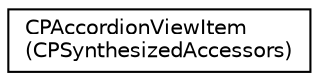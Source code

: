 digraph "Graphical Class Hierarchy"
{
  edge [fontname="Helvetica",fontsize="10",labelfontname="Helvetica",labelfontsize="10"];
  node [fontname="Helvetica",fontsize="10",shape=record];
  rankdir="LR";
  Node1 [label="CPAccordionViewItem\l(CPSynthesizedAccessors)",height=0.2,width=0.4,color="black", fillcolor="white", style="filled",URL="$category_c_p_accordion_view_item_07_c_p_synthesized_accessors_08.html"];
}
